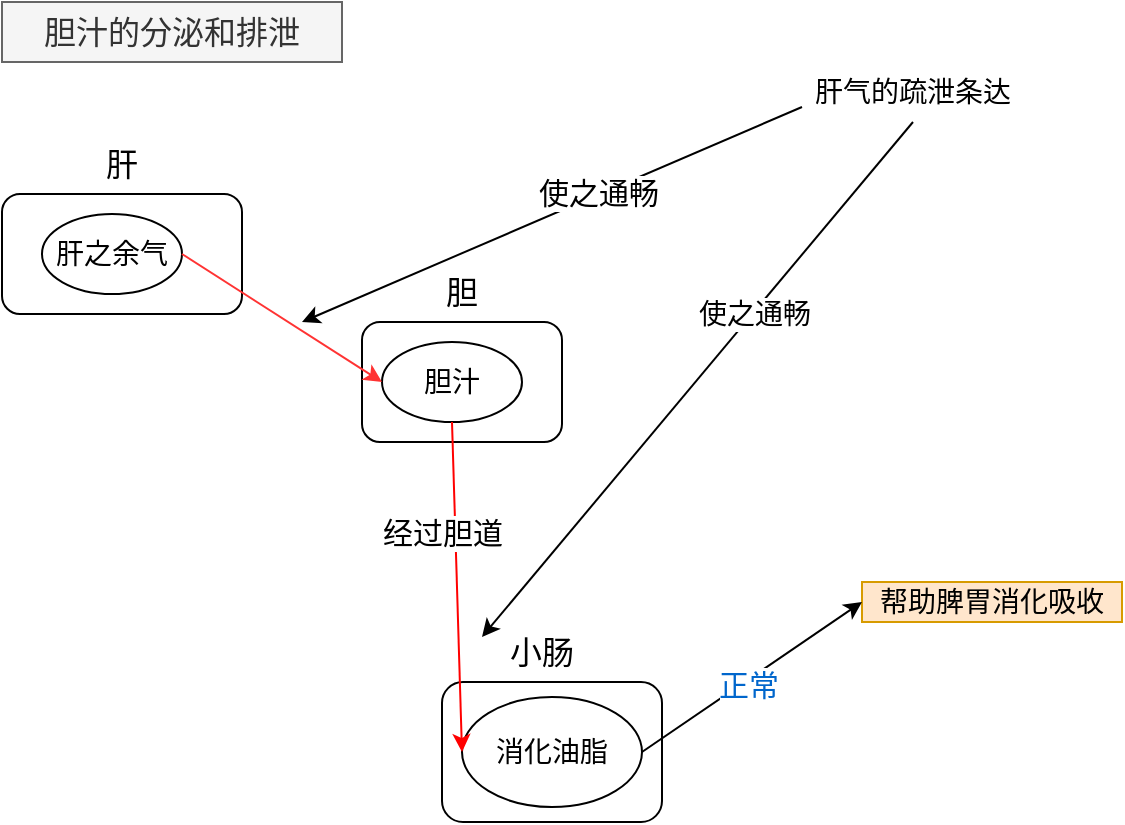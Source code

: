 <mxfile version="22.1.16" type="github">
  <diagram name="第 1 页" id="wuVD9QrXgqFsynZhE4xT">
    <mxGraphModel dx="1050" dy="557" grid="1" gridSize="10" guides="1" tooltips="1" connect="1" arrows="1" fold="1" page="1" pageScale="1" pageWidth="827" pageHeight="1169" math="0" shadow="0">
      <root>
        <mxCell id="0" />
        <mxCell id="1" parent="0" />
        <mxCell id="aYS5a1OjMAegnJL1szjv-5" value="" style="rounded=1;whiteSpace=wrap;html=1;" vertex="1" parent="1">
          <mxGeometry x="240" y="200" width="100" height="60" as="geometry" />
        </mxCell>
        <mxCell id="aYS5a1OjMAegnJL1szjv-6" value="胆" style="text;html=1;strokeColor=none;fillColor=none;align=center;verticalAlign=middle;whiteSpace=wrap;rounded=0;fontSize=16;" vertex="1" parent="1">
          <mxGeometry x="260" y="170" width="60" height="30" as="geometry" />
        </mxCell>
        <mxCell id="aYS5a1OjMAegnJL1szjv-9" value="胆汁" style="ellipse;whiteSpace=wrap;html=1;fontSize=14;" vertex="1" parent="1">
          <mxGeometry x="250" y="210" width="70" height="40" as="geometry" />
        </mxCell>
        <mxCell id="aYS5a1OjMAegnJL1szjv-31" value="" style="group" vertex="1" connectable="0" parent="1">
          <mxGeometry x="60" y="106" width="120" height="90" as="geometry" />
        </mxCell>
        <mxCell id="aYS5a1OjMAegnJL1szjv-7" value="" style="rounded=1;whiteSpace=wrap;html=1;" vertex="1" parent="aYS5a1OjMAegnJL1szjv-31">
          <mxGeometry y="30" width="120" height="60" as="geometry" />
        </mxCell>
        <mxCell id="aYS5a1OjMAegnJL1szjv-8" value="肝" style="text;html=1;strokeColor=none;fillColor=none;align=center;verticalAlign=middle;whiteSpace=wrap;rounded=0;fontSize=16;" vertex="1" parent="aYS5a1OjMAegnJL1szjv-31">
          <mxGeometry x="30" width="60" height="30" as="geometry" />
        </mxCell>
        <mxCell id="aYS5a1OjMAegnJL1szjv-12" value="肝之余气" style="ellipse;whiteSpace=wrap;html=1;fontSize=14;" vertex="1" parent="aYS5a1OjMAegnJL1szjv-31">
          <mxGeometry x="20" y="40" width="70" height="40" as="geometry" />
        </mxCell>
        <mxCell id="aYS5a1OjMAegnJL1szjv-14" value="" style="endArrow=classic;html=1;rounded=0;exitX=1;exitY=0.5;exitDx=0;exitDy=0;entryX=0;entryY=0.5;entryDx=0;entryDy=0;strokeColor=#FF3333;" edge="1" parent="1" source="aYS5a1OjMAegnJL1szjv-12" target="aYS5a1OjMAegnJL1szjv-9">
          <mxGeometry width="50" height="50" relative="1" as="geometry">
            <mxPoint x="150" y="170" as="sourcePoint" />
            <mxPoint x="200" y="120" as="targetPoint" />
          </mxGeometry>
        </mxCell>
        <mxCell id="aYS5a1OjMAegnJL1szjv-32" value="肝气的疏泄条达" style="text;html=1;strokeColor=none;fillColor=none;align=center;verticalAlign=middle;whiteSpace=wrap;rounded=0;fontSize=14;" vertex="1" parent="1">
          <mxGeometry x="460" y="70" width="111" height="30" as="geometry" />
        </mxCell>
        <mxCell id="aYS5a1OjMAegnJL1szjv-33" value="" style="endArrow=classic;html=1;rounded=0;exitX=0;exitY=0.75;exitDx=0;exitDy=0;" edge="1" parent="1" source="aYS5a1OjMAegnJL1szjv-32">
          <mxGeometry width="50" height="50" relative="1" as="geometry">
            <mxPoint x="290" y="120" as="sourcePoint" />
            <mxPoint x="210" y="200" as="targetPoint" />
          </mxGeometry>
        </mxCell>
        <mxCell id="aYS5a1OjMAegnJL1szjv-35" value="使之通畅" style="edgeLabel;html=1;align=center;verticalAlign=middle;resizable=0;points=[];fontSize=15;" vertex="1" connectable="0" parent="aYS5a1OjMAegnJL1szjv-33">
          <mxGeometry x="-0.187" y="-1" relative="1" as="geometry">
            <mxPoint as="offset" />
          </mxGeometry>
        </mxCell>
        <mxCell id="aYS5a1OjMAegnJL1szjv-34" value="" style="endArrow=classic;html=1;rounded=0;exitX=0.5;exitY=1;exitDx=0;exitDy=0;entryX=0;entryY=0.25;entryDx=0;entryDy=0;" edge="1" parent="1" source="aYS5a1OjMAegnJL1szjv-32" target="aYS5a1OjMAegnJL1szjv-27">
          <mxGeometry width="50" height="50" relative="1" as="geometry">
            <mxPoint x="590" y="210" as="sourcePoint" />
            <mxPoint x="640" y="160" as="targetPoint" />
          </mxGeometry>
        </mxCell>
        <mxCell id="aYS5a1OjMAegnJL1szjv-36" value="使之通畅" style="edgeLabel;html=1;align=center;verticalAlign=middle;resizable=0;points=[];fontSize=14;" vertex="1" connectable="0" parent="aYS5a1OjMAegnJL1szjv-34">
          <mxGeometry x="-0.259" relative="1" as="geometry">
            <mxPoint as="offset" />
          </mxGeometry>
        </mxCell>
        <mxCell id="aYS5a1OjMAegnJL1szjv-37" value="胆汁的分泌和排泄" style="text;html=1;strokeColor=#666666;fillColor=#f5f5f5;align=center;verticalAlign=middle;whiteSpace=wrap;rounded=0;fontSize=16;fontColor=#333333;" vertex="1" parent="1">
          <mxGeometry x="60" y="40" width="170" height="30" as="geometry" />
        </mxCell>
        <mxCell id="aYS5a1OjMAegnJL1szjv-41" value="" style="group" vertex="1" connectable="0" parent="1">
          <mxGeometry x="280" y="350" width="110" height="100" as="geometry" />
        </mxCell>
        <mxCell id="aYS5a1OjMAegnJL1szjv-26" value="" style="rounded=1;whiteSpace=wrap;html=1;" vertex="1" parent="aYS5a1OjMAegnJL1szjv-41">
          <mxGeometry y="30" width="110" height="70" as="geometry" />
        </mxCell>
        <mxCell id="aYS5a1OjMAegnJL1szjv-27" value="小肠" style="text;html=1;strokeColor=none;fillColor=none;align=center;verticalAlign=middle;whiteSpace=wrap;rounded=0;fontSize=16;" vertex="1" parent="aYS5a1OjMAegnJL1szjv-41">
          <mxGeometry x="20" width="60" height="30" as="geometry" />
        </mxCell>
        <mxCell id="aYS5a1OjMAegnJL1szjv-29" value="消化油脂" style="ellipse;whiteSpace=wrap;html=1;fontSize=14;" vertex="1" parent="aYS5a1OjMAegnJL1szjv-41">
          <mxGeometry x="10" y="37.5" width="90" height="55" as="geometry" />
        </mxCell>
        <mxCell id="aYS5a1OjMAegnJL1szjv-18" value="" style="endArrow=classic;html=1;rounded=0;exitX=0.5;exitY=1;exitDx=0;exitDy=0;entryX=0;entryY=0.5;entryDx=0;entryDy=0;strokeColor=#FF0000;" edge="1" parent="1" source="aYS5a1OjMAegnJL1szjv-9" target="aYS5a1OjMAegnJL1szjv-29">
          <mxGeometry relative="1" as="geometry">
            <mxPoint x="300" y="250" as="sourcePoint" />
            <mxPoint x="353.452" y="333.663" as="targetPoint" />
          </mxGeometry>
        </mxCell>
        <mxCell id="aYS5a1OjMAegnJL1szjv-23" value="经过胆道" style="edgeLabel;html=1;align=center;verticalAlign=middle;resizable=0;points=[];fontSize=15;" vertex="1" connectable="0" parent="aYS5a1OjMAegnJL1szjv-18">
          <mxGeometry x="0.012" y="-1" relative="1" as="geometry">
            <mxPoint x="-7" y="-29" as="offset" />
          </mxGeometry>
        </mxCell>
        <mxCell id="aYS5a1OjMAegnJL1szjv-50" value="帮助脾胃消化吸收" style="text;html=1;strokeColor=#d79b00;fillColor=#ffe6cc;align=center;verticalAlign=middle;whiteSpace=wrap;rounded=0;fontSize=14;" vertex="1" parent="1">
          <mxGeometry x="490" y="330" width="130" height="20" as="geometry" />
        </mxCell>
        <mxCell id="aYS5a1OjMAegnJL1szjv-51" value="" style="endArrow=classic;html=1;rounded=0;entryX=0;entryY=0.5;entryDx=0;entryDy=0;exitX=1;exitY=0.5;exitDx=0;exitDy=0;" edge="1" parent="1" source="aYS5a1OjMAegnJL1szjv-29" target="aYS5a1OjMAegnJL1szjv-50">
          <mxGeometry width="50" height="50" relative="1" as="geometry">
            <mxPoint x="380" y="430" as="sourcePoint" />
            <mxPoint x="430" y="380" as="targetPoint" />
          </mxGeometry>
        </mxCell>
        <mxCell id="aYS5a1OjMAegnJL1szjv-52" value="正常" style="edgeLabel;html=1;align=center;verticalAlign=middle;resizable=0;points=[];fontSize=15;fontColor=#0066CC;" vertex="1" connectable="0" parent="aYS5a1OjMAegnJL1szjv-51">
          <mxGeometry x="-0.057" y="-2" relative="1" as="geometry">
            <mxPoint as="offset" />
          </mxGeometry>
        </mxCell>
      </root>
    </mxGraphModel>
  </diagram>
</mxfile>

